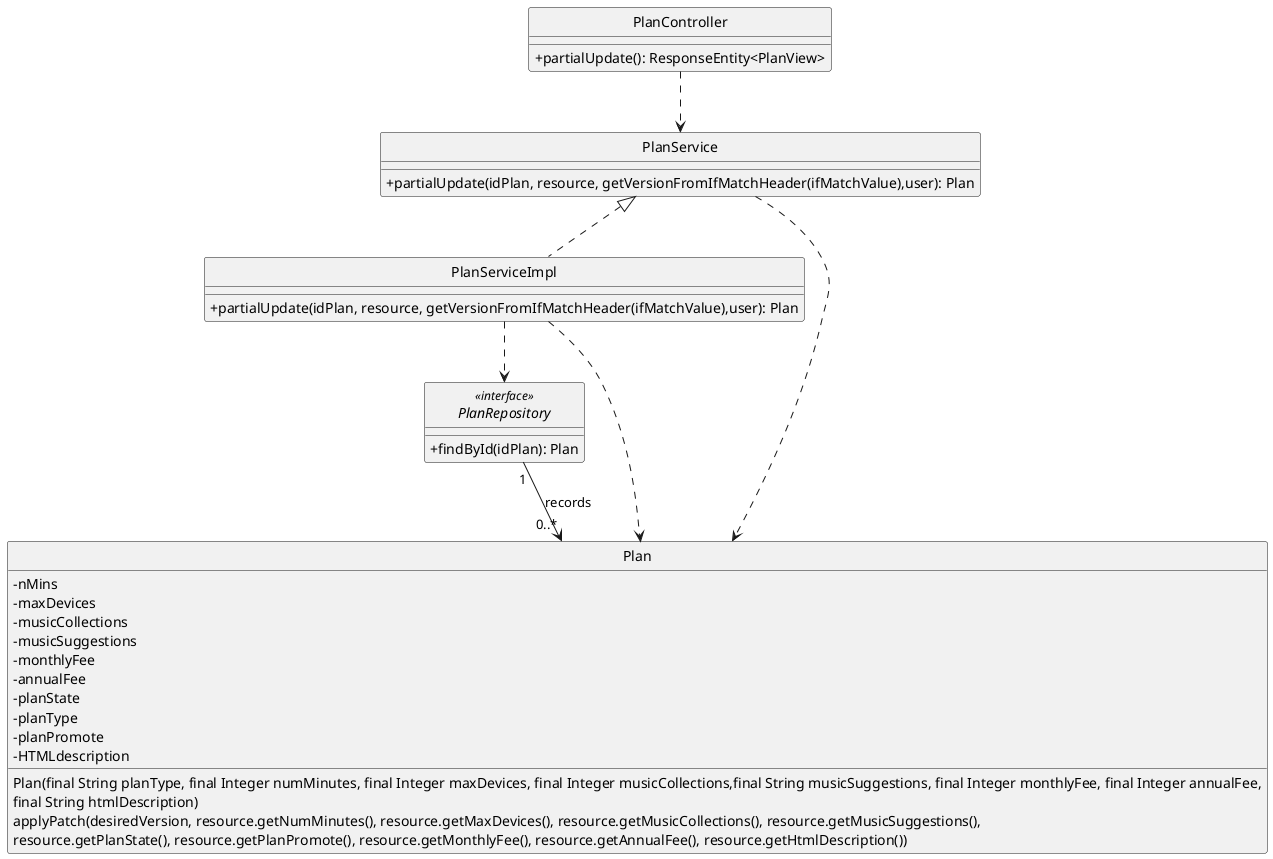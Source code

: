 @startuml
'https://plantuml.com/class-diagram

hide circle
skinparam classAttributeIconSize 0


class PlanController {
 +partialUpdate(): ResponseEntity<PlanView>
}

class PlanService {
 +partialUpdate(idPlan, resource, getVersionFromIfMatchHeader(ifMatchValue),user): Plan
}

class PlanServiceImpl{
 +partialUpdate(idPlan, resource, getVersionFromIfMatchHeader(ifMatchValue),user): Plan
 }

interface PlanRepository <<interface>> {
  +findById(idPlan): Plan
}

class Plan {
    -nMins
    -maxDevices
    -musicCollections
    -musicSuggestions
    -monthlyFee
    -annualFee
    -planState
    -planType
    -planPromote
    -HTMLdescription
    Plan(final String planType, final Integer numMinutes, final Integer maxDevices, final Integer musicCollections,final String musicSuggestions, final Integer monthlyFee, final Integer annualFee,
                        final String htmlDescription)
    applyPatch(desiredVersion, resource.getNumMinutes(), resource.getMaxDevices(), resource.getMusicCollections(), resource.getMusicSuggestions(),
                    resource.getPlanState(), resource.getPlanPromote(), resource.getMonthlyFee(), resource.getAnnualFee(), resource.getHtmlDescription())
}

PlanRepository "1" --> "0..*" Plan:  records
PlanController ..> PlanService
PlanServiceImpl ..> PlanRepository
PlanServiceImpl ..> Plan
PlanService ..> Plan
PlanServiceImpl .up.|> PlanService

@enduml